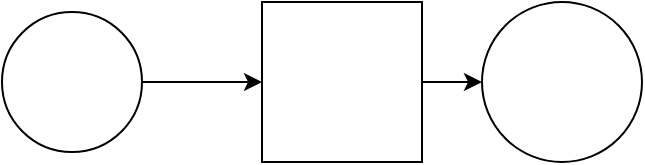 <mxfile version="15.9.6" type="github">
  <diagram id="TAYFjdAzOcSMueNQ5eI1" name="Page-1">
    <mxGraphModel dx="1422" dy="772" grid="1" gridSize="10" guides="1" tooltips="1" connect="1" arrows="1" fold="1" page="1" pageScale="1" pageWidth="827" pageHeight="1169" math="0" shadow="0">
      <root>
        <mxCell id="0" />
        <mxCell id="1" parent="0" />
        <mxCell id="lyz8aY12n6409Mo3j6r0-4" style="edgeStyle=orthogonalEdgeStyle;rounded=0;orthogonalLoop=1;jettySize=auto;html=1;entryX=0;entryY=0.5;entryDx=0;entryDy=0;" edge="1" parent="1" source="lyz8aY12n6409Mo3j6r0-1" target="lyz8aY12n6409Mo3j6r0-2">
          <mxGeometry relative="1" as="geometry" />
        </mxCell>
        <mxCell id="lyz8aY12n6409Mo3j6r0-1" value="" style="ellipse;whiteSpace=wrap;html=1;aspect=fixed;" vertex="1" parent="1">
          <mxGeometry x="60" y="110" width="70" height="70" as="geometry" />
        </mxCell>
        <mxCell id="lyz8aY12n6409Mo3j6r0-5" style="edgeStyle=orthogonalEdgeStyle;rounded=0;orthogonalLoop=1;jettySize=auto;html=1;exitX=1;exitY=0.5;exitDx=0;exitDy=0;" edge="1" parent="1" source="lyz8aY12n6409Mo3j6r0-2" target="lyz8aY12n6409Mo3j6r0-3">
          <mxGeometry relative="1" as="geometry" />
        </mxCell>
        <mxCell id="lyz8aY12n6409Mo3j6r0-2" value="" style="whiteSpace=wrap;html=1;aspect=fixed;" vertex="1" parent="1">
          <mxGeometry x="190" y="105" width="80" height="80" as="geometry" />
        </mxCell>
        <mxCell id="lyz8aY12n6409Mo3j6r0-3" value="" style="ellipse;whiteSpace=wrap;html=1;aspect=fixed;" vertex="1" parent="1">
          <mxGeometry x="300" y="105" width="80" height="80" as="geometry" />
        </mxCell>
      </root>
    </mxGraphModel>
  </diagram>
</mxfile>
